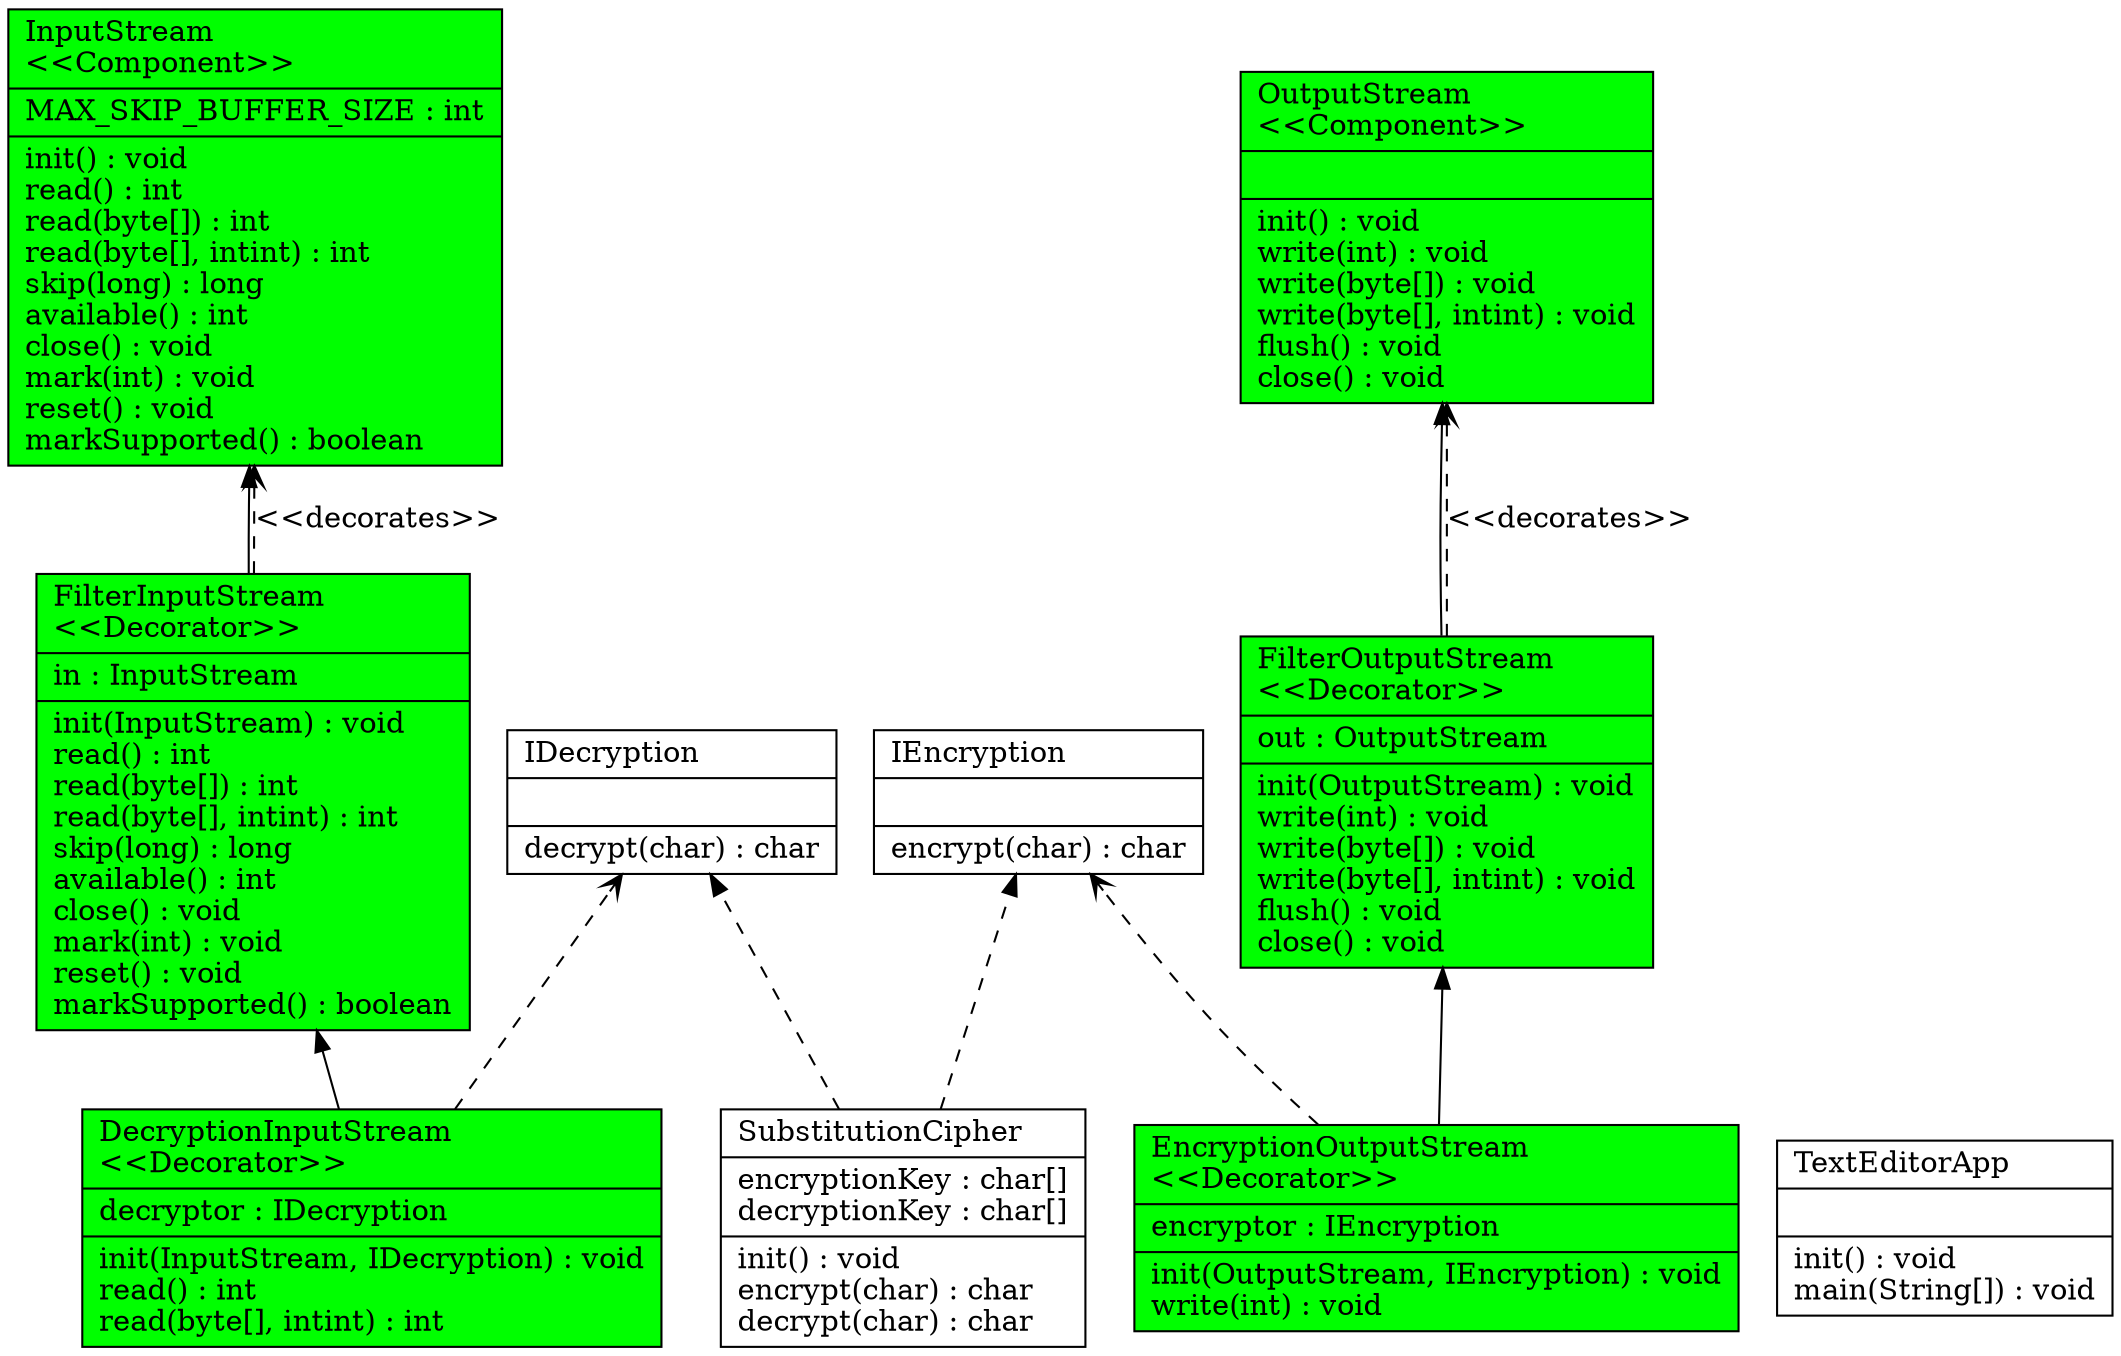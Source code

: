 digraph G {

fontname = "Bitstream Vera Sans"
fontsize = 8
rankdir=BT

node [shape = "record" color = "#000000" fillcolor = "#00ff00" style="filled"]
ClassTDecryptionInputStream [label = "{DecryptionInputStream\l\<\<Decorator\>\>\l|decryptor : IDecryption\l|init(InputStream, IDecryption) : void\lread() : int\lread(byte[], intint) : int\l}"]
node [shape = "record" color = "#000000" fillcolor = "#00ff00" style="filled"]
ClassTEncryptionOutputStream [label = "{EncryptionOutputStream\l\<\<Decorator\>\>\l|encryptor : IEncryption\l|init(OutputStream, IEncryption) : void\lwrite(int) : void\l}"]
node [shape = "record" color = "#000000" fillcolor = "#000000" style=""]
ClassTIDecryption [label = "{IDecryption\l||decrypt(char) : char\l}"]
node [shape = "record" color = "#000000" fillcolor = "#000000" style=""]
ClassTIEncryption [label = "{IEncryption\l||encrypt(char) : char\l}"]
node [shape = "record" color = "#000000" fillcolor = "#000000" style=""]
ClassTSubstitutionCipher [label = "{SubstitutionCipher\l|encryptionKey : char[]\ldecryptionKey : char[]\l|init() : void\lencrypt(char) : char\ldecrypt(char) : char\l}"]
node [shape = "record" color = "#000000" fillcolor = "#000000" style=""]
ClassTTextEditorApp [label = "{TextEditorApp\l||init() : void\lmain(String[]) : void\l}"]
node [shape = "record" color = "#000000" fillcolor = "#00ff00" style="filled"]
ClassTFilterInputStream [label = "{FilterInputStream\l\<\<Decorator\>\>\l|in : InputStream\l|init(InputStream) : void\lread() : int\lread(byte[]) : int\lread(byte[], intint) : int\lskip(long) : long\lavailable() : int\lclose() : void\lmark(int) : void\lreset() : void\lmarkSupported() : boolean\l}"]
node [shape = "record" color = "#000000" fillcolor = "#00ff00" style="filled"]
ClassTFilterOutputStream [label = "{FilterOutputStream\l\<\<Decorator\>\>\l|out : OutputStream\l|init(OutputStream) : void\lwrite(int) : void\lwrite(byte[]) : void\lwrite(byte[], intint) : void\lflush() : void\lclose() : void\l}"]
node [shape = "record" color = "#000000" fillcolor = "#00ff00" style="filled"]
ClassTInputStream [label = "{InputStream\l\<\<Component\>\>\l|MAX_SKIP_BUFFER_SIZE : int\l|init() : void\lread() : int\lread(byte[]) : int\lread(byte[], intint) : int\lskip(long) : long\lavailable() : int\lclose() : void\lmark(int) : void\lreset() : void\lmarkSupported() : boolean\l}"]
node [shape = "record" color = "#000000" fillcolor = "#00ff00" style="filled"]
ClassTOutputStream [label = "{OutputStream\l\<\<Component\>\>\l||init() : void\lwrite(int) : void\lwrite(byte[]) : void\lwrite(byte[], intint) : void\lflush() : void\lclose() : void\l}"]
edge [arrowhead = "normal" style = "solid" label = ""]
ClassTDecryptionInputStream -> ClassTFilterInputStream
edge [arrowhead = "vee" style = "dashed" label = ""]
ClassTDecryptionInputStream -> ClassTIDecryption
edge [arrowhead = "normal" style = "solid" label = ""]
ClassTEncryptionOutputStream -> ClassTFilterOutputStream
edge [arrowhead = "vee" style = "dashed" label = ""]
ClassTEncryptionOutputStream -> ClassTIEncryption
edge [arrowhead = "normal" style = "dashed" label = ""]
ClassTSubstitutionCipher -> ClassTIEncryption
edge [arrowhead = "normal" style = "dashed" label = ""]
ClassTSubstitutionCipher -> ClassTIDecryption
edge [arrowhead = "normal" style = "solid" label = ""]
ClassTFilterInputStream -> ClassTInputStream
edge [arrowhead = "vee" style = "dashed" label = "<<decorates>>"]
ClassTFilterInputStream -> ClassTInputStream
edge [arrowhead = "normal" style = "solid" label = ""]
ClassTFilterOutputStream -> ClassTOutputStream
edge [arrowhead = "vee" style = "dashed" label = "<<decorates>>"]
ClassTFilterOutputStream -> ClassTOutputStream
}
